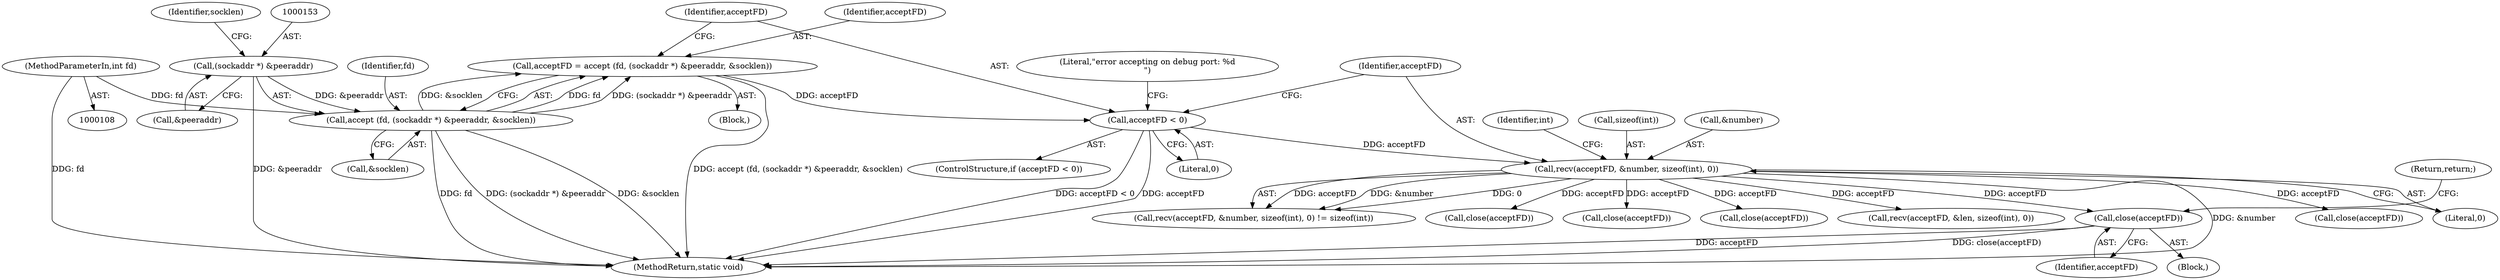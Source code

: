 digraph "0_Android_cd5f15f588a5d27e99ba12f057245bfe507f8c42@API" {
"1000181" [label="(Call,close(acceptFD))"];
"1000169" [label="(Call,recv(acceptFD, &number, sizeof(int), 0))"];
"1000159" [label="(Call,acceptFD < 0)"];
"1000148" [label="(Call,acceptFD = accept (fd, (sockaddr *) &peeraddr, &socklen))"];
"1000150" [label="(Call,accept (fd, (sockaddr *) &peeraddr, &socklen))"];
"1000109" [label="(MethodParameterIn,int fd)"];
"1000152" [label="(Call,(sockaddr *) &peeraddr)"];
"1000191" [label="(Call,close(acceptFD))"];
"1000177" [label="(Identifier,int)"];
"1000112" [label="(Block,)"];
"1000164" [label="(Literal,\"error accepting on debug port: %d\n\")"];
"1000183" [label="(Return,return;)"];
"1000586" [label="(Call,close(acceptFD))"];
"1000169" [label="(Call,recv(acceptFD, &number, sizeof(int), 0))"];
"1000170" [label="(Identifier,acceptFD)"];
"1000152" [label="(Call,(sockaddr *) &peeraddr)"];
"1000148" [label="(Call,acceptFD = accept (fd, (sockaddr *) &peeraddr, &socklen))"];
"1000160" [label="(Identifier,acceptFD)"];
"1000173" [label="(Call,sizeof(int))"];
"1000158" [label="(ControlStructure,if (acceptFD < 0))"];
"1000209" [label="(Call,close(acceptFD))"];
"1000154" [label="(Call,&peeraddr)"];
"1000151" [label="(Identifier,fd)"];
"1000109" [label="(MethodParameterIn,int fd)"];
"1000226" [label="(Call,recv(acceptFD, &len, sizeof(int), 0))"];
"1000181" [label="(Call,close(acceptFD))"];
"1000171" [label="(Call,&number)"];
"1000150" [label="(Call,accept (fd, (sockaddr *) &peeraddr, &socklen))"];
"1000178" [label="(Block,)"];
"1000633" [label="(MethodReturn,static void)"];
"1000631" [label="(Call,close(acceptFD))"];
"1000149" [label="(Identifier,acceptFD)"];
"1000161" [label="(Literal,0)"];
"1000157" [label="(Identifier,socklen)"];
"1000156" [label="(Call,&socklen)"];
"1000175" [label="(Literal,0)"];
"1000168" [label="(Call,recv(acceptFD, &number, sizeof(int), 0) != sizeof(int))"];
"1000159" [label="(Call,acceptFD < 0)"];
"1000182" [label="(Identifier,acceptFD)"];
"1000181" -> "1000178"  [label="AST: "];
"1000181" -> "1000182"  [label="CFG: "];
"1000182" -> "1000181"  [label="AST: "];
"1000183" -> "1000181"  [label="CFG: "];
"1000181" -> "1000633"  [label="DDG: acceptFD"];
"1000181" -> "1000633"  [label="DDG: close(acceptFD)"];
"1000169" -> "1000181"  [label="DDG: acceptFD"];
"1000169" -> "1000168"  [label="AST: "];
"1000169" -> "1000175"  [label="CFG: "];
"1000170" -> "1000169"  [label="AST: "];
"1000171" -> "1000169"  [label="AST: "];
"1000173" -> "1000169"  [label="AST: "];
"1000175" -> "1000169"  [label="AST: "];
"1000177" -> "1000169"  [label="CFG: "];
"1000169" -> "1000633"  [label="DDG: &number"];
"1000169" -> "1000168"  [label="DDG: acceptFD"];
"1000169" -> "1000168"  [label="DDG: &number"];
"1000169" -> "1000168"  [label="DDG: 0"];
"1000159" -> "1000169"  [label="DDG: acceptFD"];
"1000169" -> "1000191"  [label="DDG: acceptFD"];
"1000169" -> "1000209"  [label="DDG: acceptFD"];
"1000169" -> "1000226"  [label="DDG: acceptFD"];
"1000169" -> "1000586"  [label="DDG: acceptFD"];
"1000169" -> "1000631"  [label="DDG: acceptFD"];
"1000159" -> "1000158"  [label="AST: "];
"1000159" -> "1000161"  [label="CFG: "];
"1000160" -> "1000159"  [label="AST: "];
"1000161" -> "1000159"  [label="AST: "];
"1000164" -> "1000159"  [label="CFG: "];
"1000170" -> "1000159"  [label="CFG: "];
"1000159" -> "1000633"  [label="DDG: acceptFD < 0"];
"1000159" -> "1000633"  [label="DDG: acceptFD"];
"1000148" -> "1000159"  [label="DDG: acceptFD"];
"1000148" -> "1000112"  [label="AST: "];
"1000148" -> "1000150"  [label="CFG: "];
"1000149" -> "1000148"  [label="AST: "];
"1000150" -> "1000148"  [label="AST: "];
"1000160" -> "1000148"  [label="CFG: "];
"1000148" -> "1000633"  [label="DDG: accept (fd, (sockaddr *) &peeraddr, &socklen)"];
"1000150" -> "1000148"  [label="DDG: fd"];
"1000150" -> "1000148"  [label="DDG: (sockaddr *) &peeraddr"];
"1000150" -> "1000148"  [label="DDG: &socklen"];
"1000150" -> "1000156"  [label="CFG: "];
"1000151" -> "1000150"  [label="AST: "];
"1000152" -> "1000150"  [label="AST: "];
"1000156" -> "1000150"  [label="AST: "];
"1000150" -> "1000633"  [label="DDG: fd"];
"1000150" -> "1000633"  [label="DDG: (sockaddr *) &peeraddr"];
"1000150" -> "1000633"  [label="DDG: &socklen"];
"1000109" -> "1000150"  [label="DDG: fd"];
"1000152" -> "1000150"  [label="DDG: &peeraddr"];
"1000109" -> "1000108"  [label="AST: "];
"1000109" -> "1000633"  [label="DDG: fd"];
"1000152" -> "1000154"  [label="CFG: "];
"1000153" -> "1000152"  [label="AST: "];
"1000154" -> "1000152"  [label="AST: "];
"1000157" -> "1000152"  [label="CFG: "];
"1000152" -> "1000633"  [label="DDG: &peeraddr"];
}
